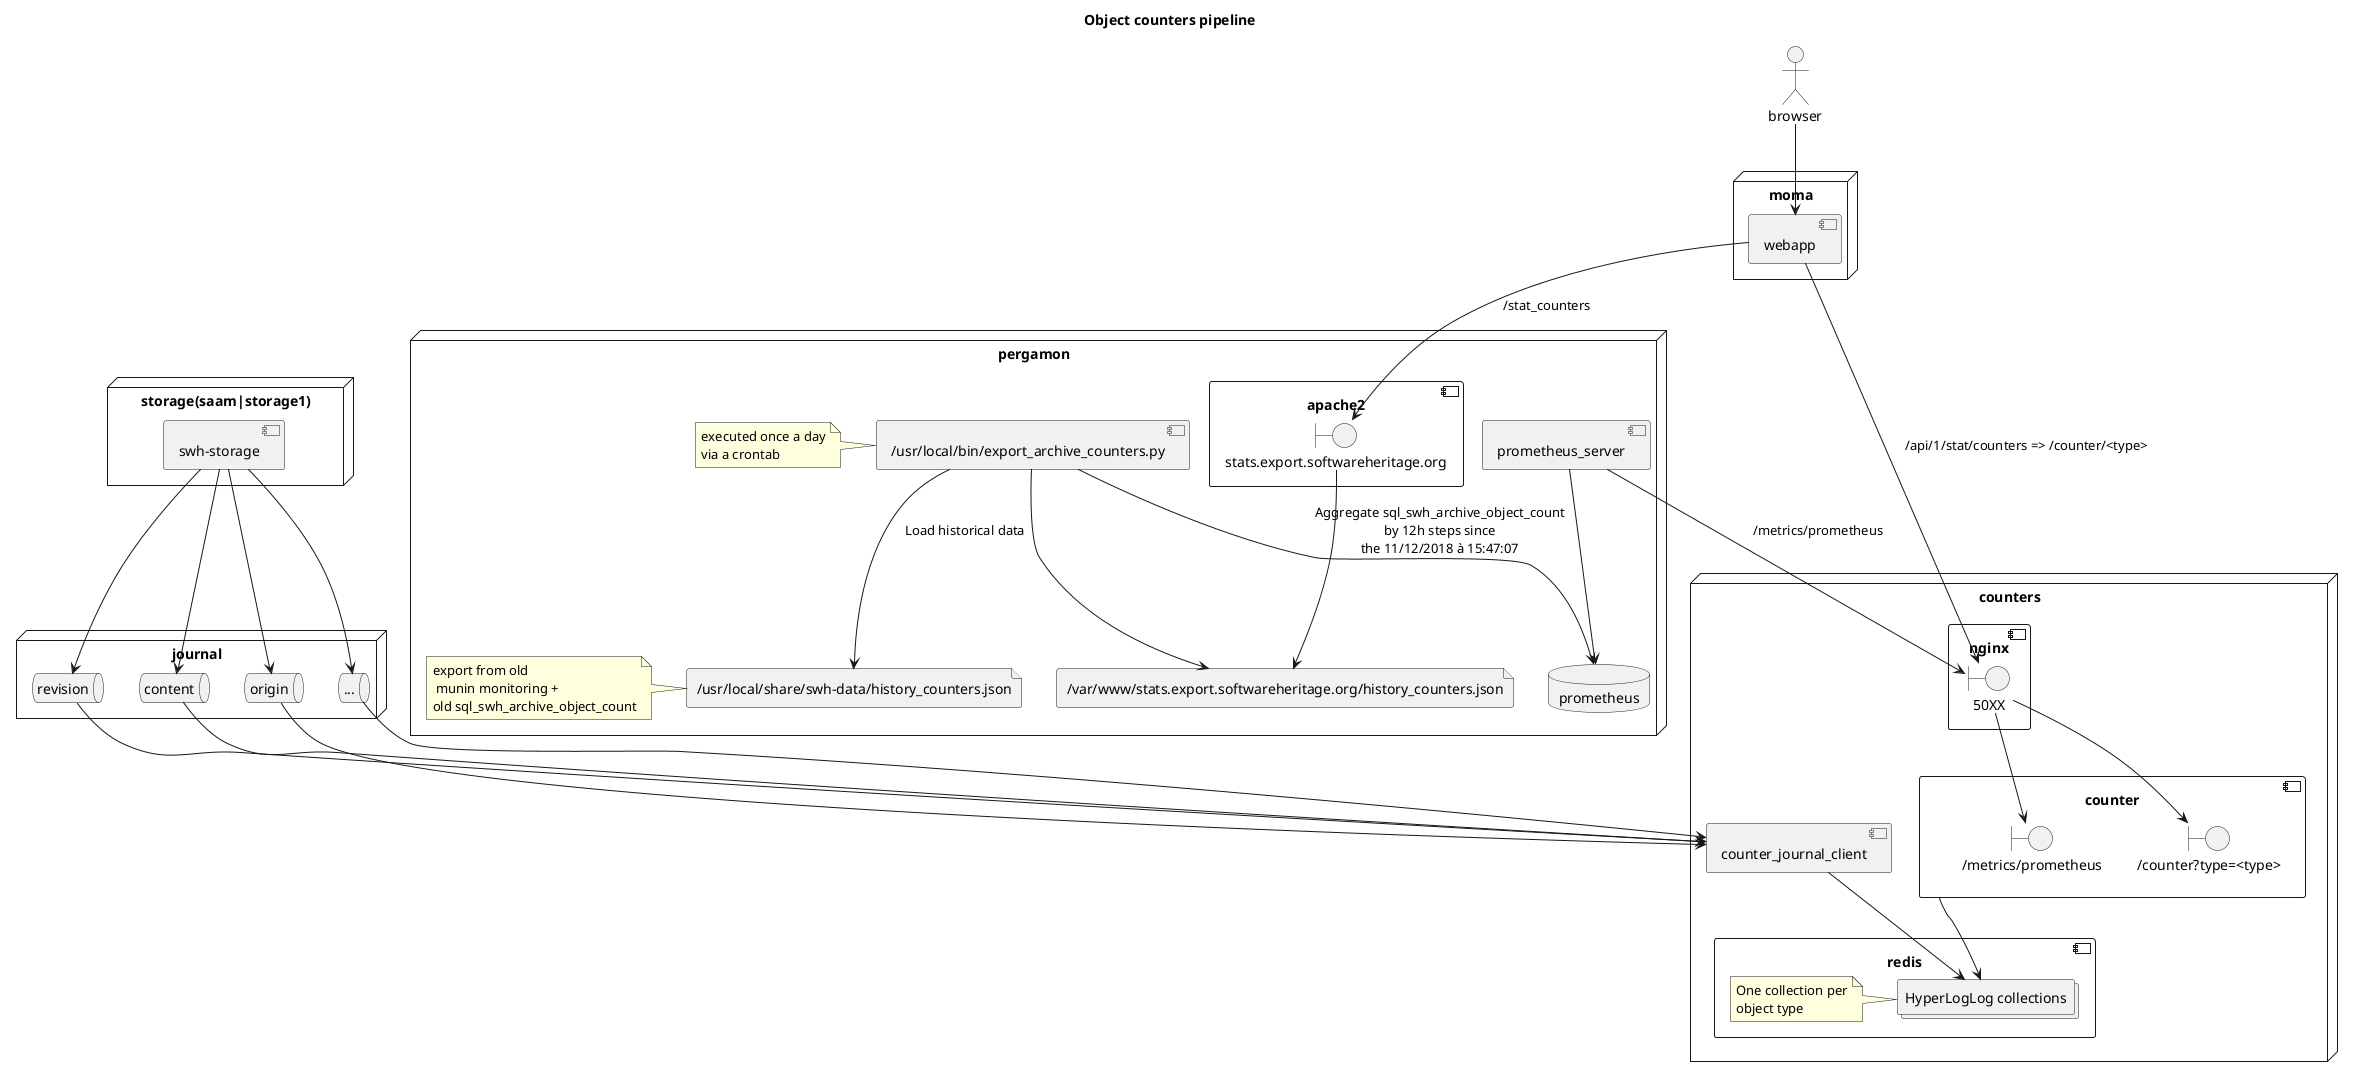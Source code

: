 @startuml
title Object counters pipeline

actor browser

node pergamon {
    file "/var/www/stats.export.softwareheritage.org/history_counters.json" as history_counters
    file "/usr/local/share/swh-data/history_counters.json" as counters_extracts
    note left: export from old \n munin monitoring +\nold sql_swh_archive_object_count
    component "/usr/local/bin/export_archive_counters.py" as export_script
    note left: executed once a day\nvia a crontab
    database prometheus
    component apache2 {
        boundary "stats.export.softwareheritage.org" as apache_stats
    }
    component prometheus_server

    export_script --> counters_extracts : Load historical data
    export_script --> prometheus : Aggregate sql_swh_archive_object_count\nby 12h steps since\nthe 11/12/2018 à 15:47:07
    export_script --> history_counters

    prometheus_server --> prometheus

}

node moma {
    component webapp
}

node "storage(saam|storage1)" as storage_server {
    component "swh-storage" as swhstoragegunicorn
}


node counters {
    component redis {
        collections "HyperLogLog collections" as hll
        note left of hll: One collection per\nobject type
    }

    component counter_journal_client as cjc {
    }
    component counter as gunicorncounter {
        boundary "/metrics/prometheus" as metrics
        boundary "/counter?type=<type>" as counterapi
    }

    component nginx {
        boundary 50XX as counter
    }

    cjc --> hll
    counter --> metrics
    counter --> counterapi
    gunicorncounter --> hll


}

node journal {
    queue content as topic_content
    queue origin as topic_origin
    queue revision as topic_revision
    queue "..." as topic_others
    topic_others -[hidden]right-> topic_revision
}

apache_stats --> history_counters

webapp --> apache_stats: /stat_counters
webapp --> counter: /api/1/stat/counters => /counter/<type>
browser --> webapp

topic_content --> cjc
topic_origin --> cjc
topic_revision --> cjc
topic_others --> cjc

swhstoragegunicorn --> topic_content
swhstoragegunicorn --> topic_origin
swhstoragegunicorn --> topic_revision
swhstoragegunicorn --> topic_others

prometheus_server --> counter : /metrics/prometheus

@enduml
